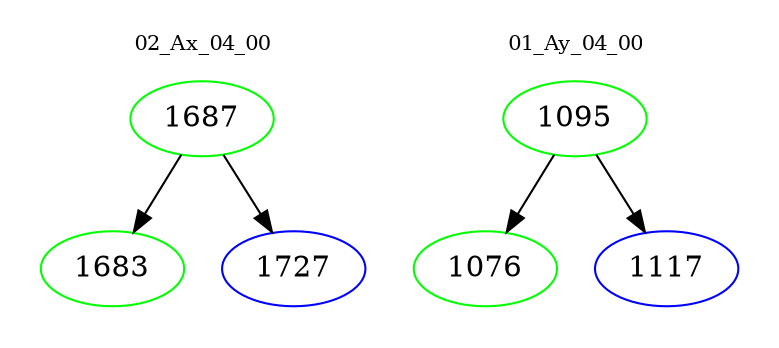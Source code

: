 digraph{
subgraph cluster_0 {
color = white
label = "02_Ax_04_00";
fontsize=10;
T0_1687 [label="1687", color="green"]
T0_1687 -> T0_1683 [color="black"]
T0_1683 [label="1683", color="green"]
T0_1687 -> T0_1727 [color="black"]
T0_1727 [label="1727", color="blue"]
}
subgraph cluster_1 {
color = white
label = "01_Ay_04_00";
fontsize=10;
T1_1095 [label="1095", color="green"]
T1_1095 -> T1_1076 [color="black"]
T1_1076 [label="1076", color="green"]
T1_1095 -> T1_1117 [color="black"]
T1_1117 [label="1117", color="blue"]
}
}
